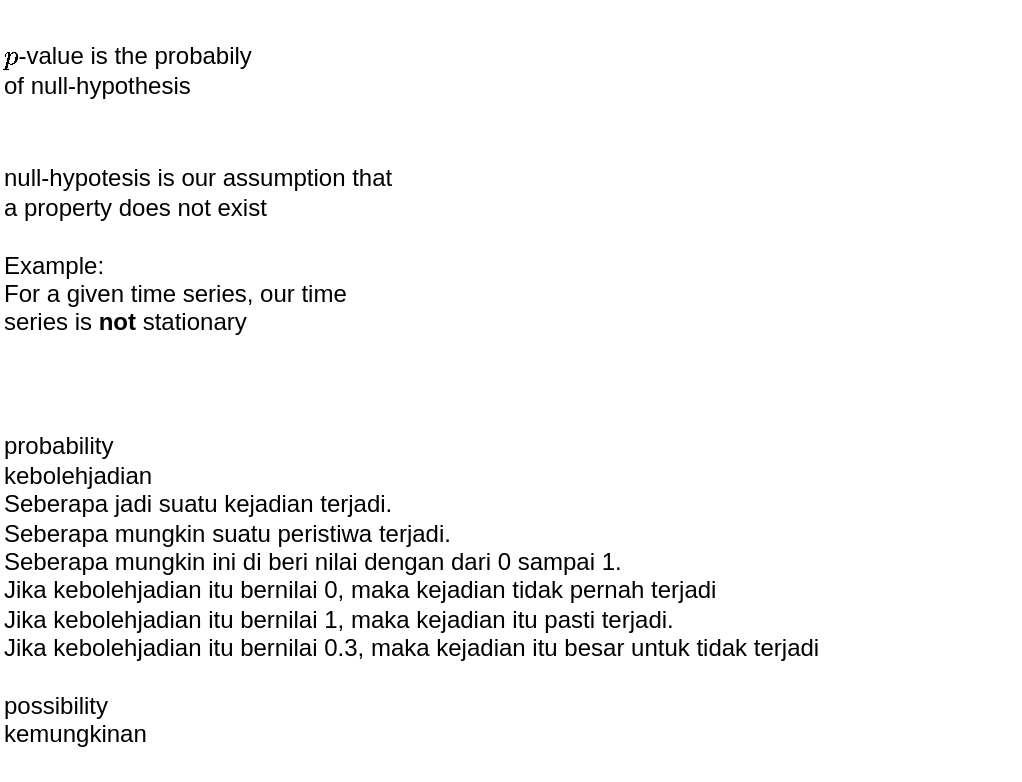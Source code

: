 <mxfile version="24.7.17">
  <diagram name="Page-1" id="M2kGPNUqIAGfdRGaZKiz">
    <mxGraphModel dx="770" dy="718" grid="1" gridSize="10" guides="1" tooltips="1" connect="1" arrows="1" fold="1" page="1" pageScale="1" pageWidth="827" pageHeight="1169" math="1" shadow="0">
      <root>
        <mxCell id="0" />
        <mxCell id="1" parent="0" />
        <mxCell id="WuJC5fFpbwnU7M6LWd1O-1" value="\(p\)-value is the probabily of null-hypothesis" style="text;html=1;align=left;verticalAlign=middle;whiteSpace=wrap;rounded=0;" vertex="1" parent="1">
          <mxGeometry x="40" y="40" width="130" height="70" as="geometry" />
        </mxCell>
        <mxCell id="WuJC5fFpbwnU7M6LWd1O-3" value="null-hypotesis is our assumption that a property does not exist&lt;br&gt;&lt;br&gt;Example:&lt;div&gt;For a given time series, our time series is &lt;b&gt;not&lt;/b&gt; stationary&lt;/div&gt;" style="text;html=1;align=left;verticalAlign=middle;whiteSpace=wrap;rounded=0;" vertex="1" parent="1">
          <mxGeometry x="40" y="120" width="200" height="90" as="geometry" />
        </mxCell>
        <mxCell id="WuJC5fFpbwnU7M6LWd1O-4" value="probability&lt;br&gt;kebolehjadian&lt;br&gt;Seberapa jadi suatu kejadian terjadi.&lt;br&gt;Seberapa mungkin suatu peristiwa terjadi.&lt;br&gt;Seberapa mungkin ini di beri nilai dengan dari 0 sampai 1.&amp;nbsp;&lt;br&gt;Jika kebolehjadian itu bernilai 0, maka kejadian tidak pernah terjadi&lt;br&gt;Jika kebolehjadian itu bernilai 1, maka kejadian itu pasti terjadi.&lt;br&gt;Jika kebolehjadian itu bernilai 0.3, maka kejadian itu besar untuk tidak terjadi&amp;nbsp;&lt;br&gt;&lt;br&gt;possibility&lt;br&gt;kemungkinan" style="text;html=1;align=left;verticalAlign=middle;whiteSpace=wrap;rounded=0;" vertex="1" parent="1">
          <mxGeometry x="40" y="240" width="510" height="190" as="geometry" />
        </mxCell>
      </root>
    </mxGraphModel>
  </diagram>
</mxfile>

